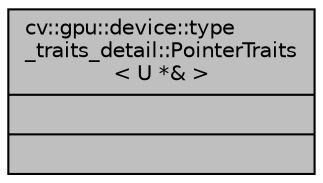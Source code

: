 digraph "cv::gpu::device::type_traits_detail::PointerTraits&lt; U *&amp; &gt;"
{
 // LATEX_PDF_SIZE
  edge [fontname="Helvetica",fontsize="10",labelfontname="Helvetica",labelfontsize="10"];
  node [fontname="Helvetica",fontsize="10",shape=record];
  Node1 [label="{cv::gpu::device::type\l_traits_detail::PointerTraits\l\< U *& \>\n||}",height=0.2,width=0.4,color="black", fillcolor="grey75", style="filled", fontcolor="black",tooltip=" "];
}
